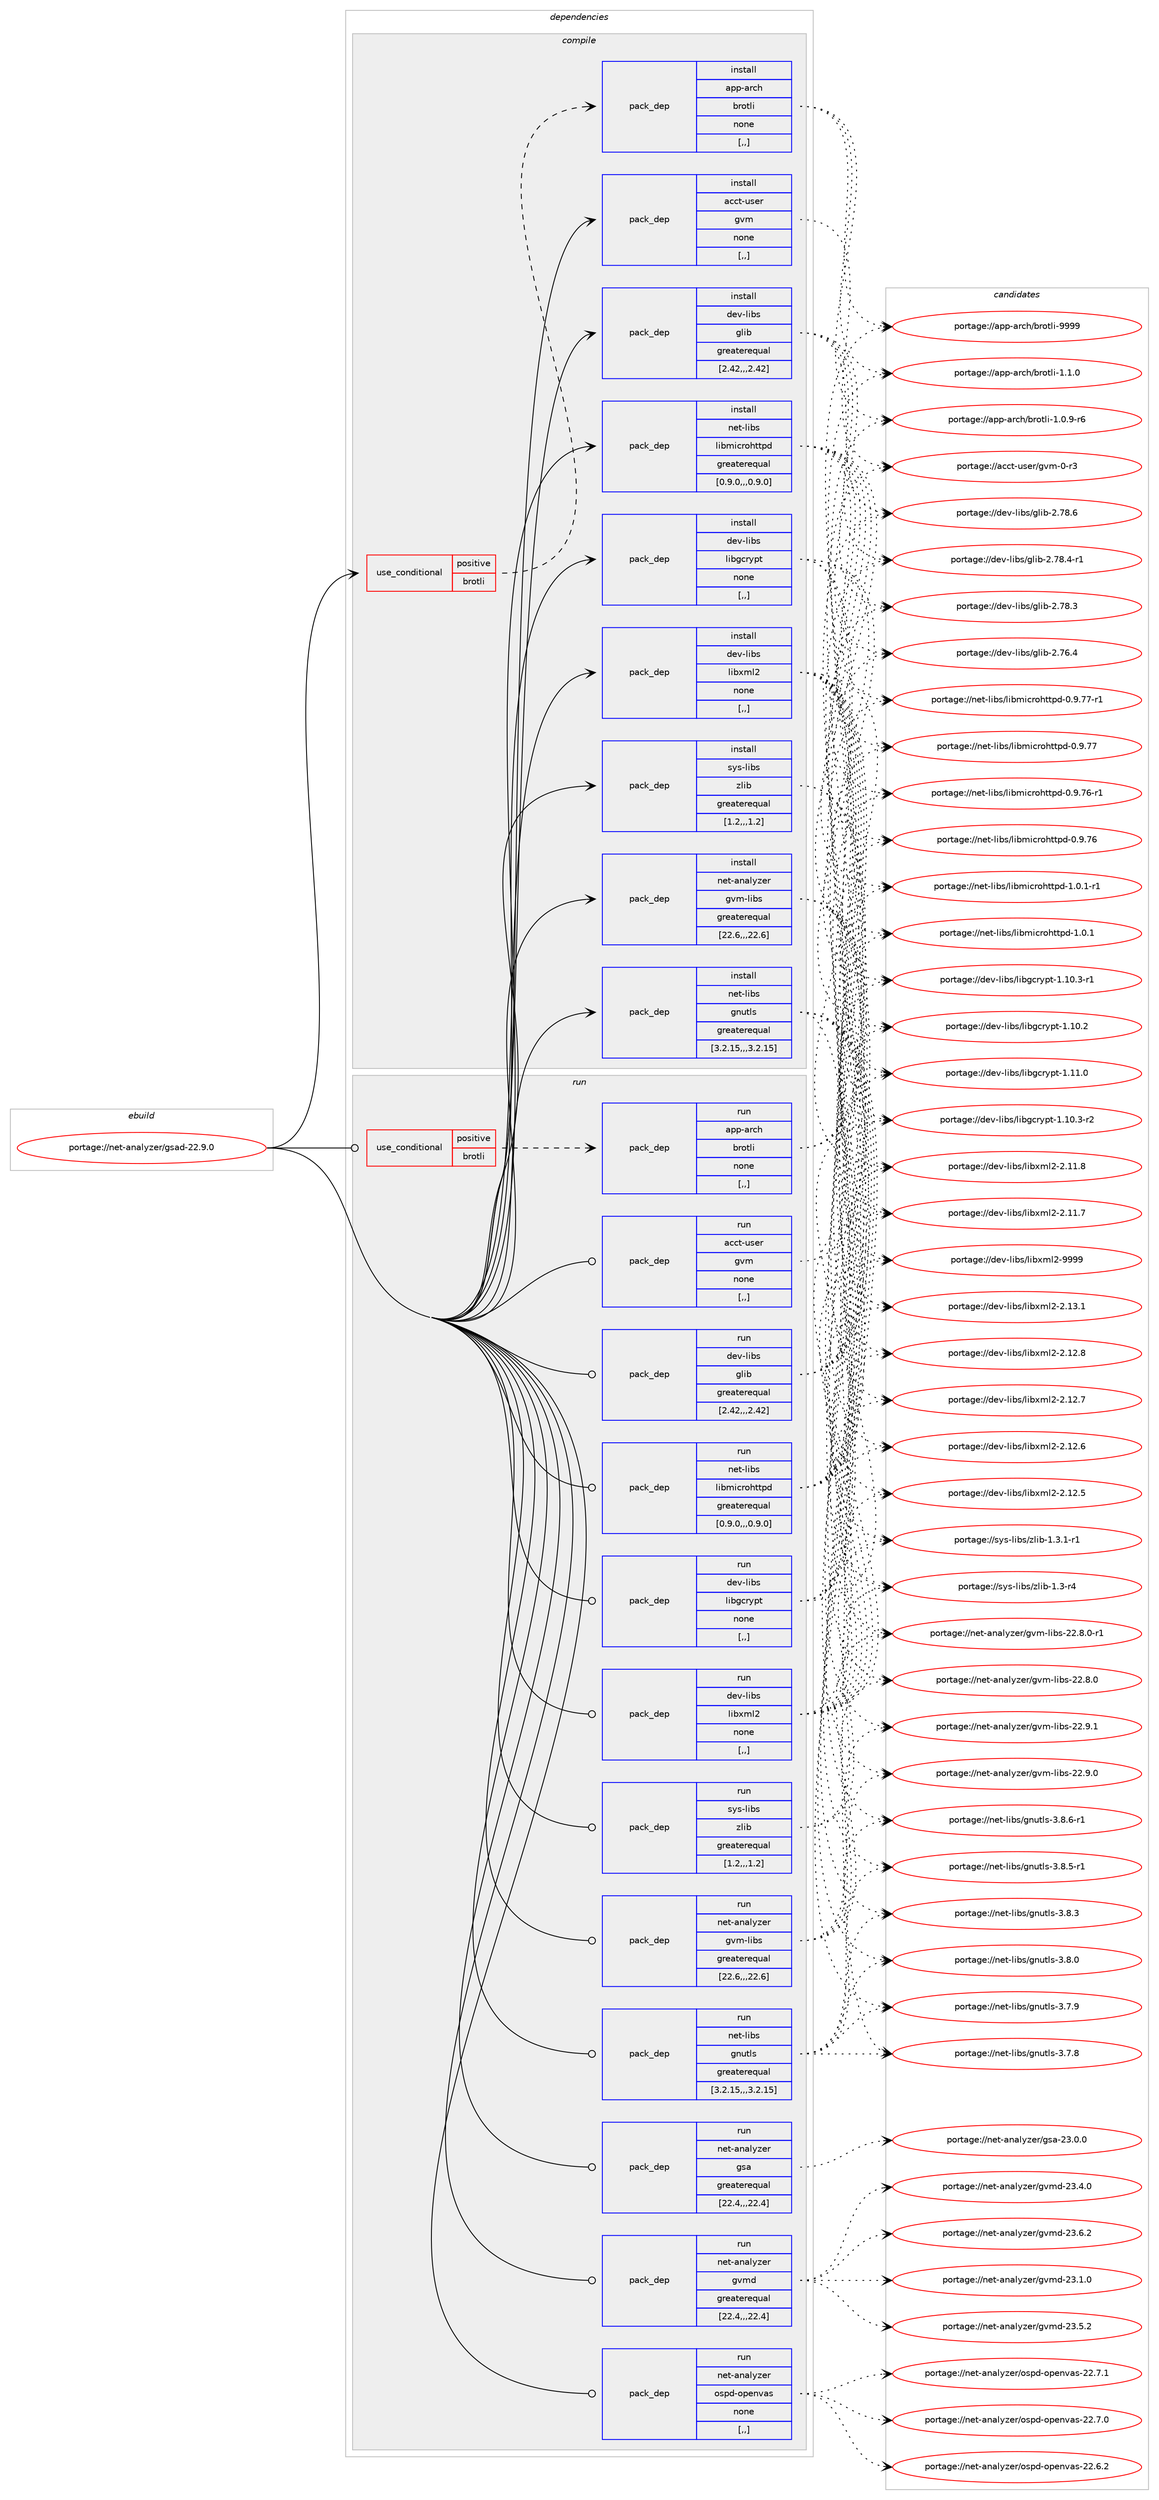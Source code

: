 digraph prolog {

# *************
# Graph options
# *************

newrank=true;
concentrate=true;
compound=true;
graph [rankdir=LR,fontname=Helvetica,fontsize=10,ranksep=1.5];#, ranksep=2.5, nodesep=0.2];
edge  [arrowhead=vee];
node  [fontname=Helvetica,fontsize=10];

# **********
# The ebuild
# **********

subgraph cluster_leftcol {
color=gray;
label=<<i>ebuild</i>>;
id [label="portage://net-analyzer/gsad-22.9.0", color=red, width=4, href="../net-analyzer/gsad-22.9.0.svg"];
}

# ****************
# The dependencies
# ****************

subgraph cluster_midcol {
color=gray;
label=<<i>dependencies</i>>;
subgraph cluster_compile {
fillcolor="#eeeeee";
style=filled;
label=<<i>compile</i>>;
subgraph cond86763 {
dependency337069 [label=<<TABLE BORDER="0" CELLBORDER="1" CELLSPACING="0" CELLPADDING="4"><TR><TD ROWSPAN="3" CELLPADDING="10">use_conditional</TD></TR><TR><TD>positive</TD></TR><TR><TD>brotli</TD></TR></TABLE>>, shape=none, color=red];
subgraph pack247755 {
dependency337070 [label=<<TABLE BORDER="0" CELLBORDER="1" CELLSPACING="0" CELLPADDING="4" WIDTH="220"><TR><TD ROWSPAN="6" CELLPADDING="30">pack_dep</TD></TR><TR><TD WIDTH="110">install</TD></TR><TR><TD>app-arch</TD></TR><TR><TD>brotli</TD></TR><TR><TD>none</TD></TR><TR><TD>[,,]</TD></TR></TABLE>>, shape=none, color=blue];
}
dependency337069:e -> dependency337070:w [weight=20,style="dashed",arrowhead="vee"];
}
id:e -> dependency337069:w [weight=20,style="solid",arrowhead="vee"];
subgraph pack247756 {
dependency337071 [label=<<TABLE BORDER="0" CELLBORDER="1" CELLSPACING="0" CELLPADDING="4" WIDTH="220"><TR><TD ROWSPAN="6" CELLPADDING="30">pack_dep</TD></TR><TR><TD WIDTH="110">install</TD></TR><TR><TD>acct-user</TD></TR><TR><TD>gvm</TD></TR><TR><TD>none</TD></TR><TR><TD>[,,]</TD></TR></TABLE>>, shape=none, color=blue];
}
id:e -> dependency337071:w [weight=20,style="solid",arrowhead="vee"];
subgraph pack247757 {
dependency337072 [label=<<TABLE BORDER="0" CELLBORDER="1" CELLSPACING="0" CELLPADDING="4" WIDTH="220"><TR><TD ROWSPAN="6" CELLPADDING="30">pack_dep</TD></TR><TR><TD WIDTH="110">install</TD></TR><TR><TD>dev-libs</TD></TR><TR><TD>glib</TD></TR><TR><TD>greaterequal</TD></TR><TR><TD>[2.42,,,2.42]</TD></TR></TABLE>>, shape=none, color=blue];
}
id:e -> dependency337072:w [weight=20,style="solid",arrowhead="vee"];
subgraph pack247758 {
dependency337073 [label=<<TABLE BORDER="0" CELLBORDER="1" CELLSPACING="0" CELLPADDING="4" WIDTH="220"><TR><TD ROWSPAN="6" CELLPADDING="30">pack_dep</TD></TR><TR><TD WIDTH="110">install</TD></TR><TR><TD>dev-libs</TD></TR><TR><TD>libgcrypt</TD></TR><TR><TD>none</TD></TR><TR><TD>[,,]</TD></TR></TABLE>>, shape=none, color=blue];
}
id:e -> dependency337073:w [weight=20,style="solid",arrowhead="vee"];
subgraph pack247759 {
dependency337074 [label=<<TABLE BORDER="0" CELLBORDER="1" CELLSPACING="0" CELLPADDING="4" WIDTH="220"><TR><TD ROWSPAN="6" CELLPADDING="30">pack_dep</TD></TR><TR><TD WIDTH="110">install</TD></TR><TR><TD>dev-libs</TD></TR><TR><TD>libxml2</TD></TR><TR><TD>none</TD></TR><TR><TD>[,,]</TD></TR></TABLE>>, shape=none, color=blue];
}
id:e -> dependency337074:w [weight=20,style="solid",arrowhead="vee"];
subgraph pack247760 {
dependency337075 [label=<<TABLE BORDER="0" CELLBORDER="1" CELLSPACING="0" CELLPADDING="4" WIDTH="220"><TR><TD ROWSPAN="6" CELLPADDING="30">pack_dep</TD></TR><TR><TD WIDTH="110">install</TD></TR><TR><TD>net-analyzer</TD></TR><TR><TD>gvm-libs</TD></TR><TR><TD>greaterequal</TD></TR><TR><TD>[22.6,,,22.6]</TD></TR></TABLE>>, shape=none, color=blue];
}
id:e -> dependency337075:w [weight=20,style="solid",arrowhead="vee"];
subgraph pack247761 {
dependency337076 [label=<<TABLE BORDER="0" CELLBORDER="1" CELLSPACING="0" CELLPADDING="4" WIDTH="220"><TR><TD ROWSPAN="6" CELLPADDING="30">pack_dep</TD></TR><TR><TD WIDTH="110">install</TD></TR><TR><TD>net-libs</TD></TR><TR><TD>gnutls</TD></TR><TR><TD>greaterequal</TD></TR><TR><TD>[3.2.15,,,3.2.15]</TD></TR></TABLE>>, shape=none, color=blue];
}
id:e -> dependency337076:w [weight=20,style="solid",arrowhead="vee"];
subgraph pack247762 {
dependency337077 [label=<<TABLE BORDER="0" CELLBORDER="1" CELLSPACING="0" CELLPADDING="4" WIDTH="220"><TR><TD ROWSPAN="6" CELLPADDING="30">pack_dep</TD></TR><TR><TD WIDTH="110">install</TD></TR><TR><TD>net-libs</TD></TR><TR><TD>libmicrohttpd</TD></TR><TR><TD>greaterequal</TD></TR><TR><TD>[0.9.0,,,0.9.0]</TD></TR></TABLE>>, shape=none, color=blue];
}
id:e -> dependency337077:w [weight=20,style="solid",arrowhead="vee"];
subgraph pack247763 {
dependency337078 [label=<<TABLE BORDER="0" CELLBORDER="1" CELLSPACING="0" CELLPADDING="4" WIDTH="220"><TR><TD ROWSPAN="6" CELLPADDING="30">pack_dep</TD></TR><TR><TD WIDTH="110">install</TD></TR><TR><TD>sys-libs</TD></TR><TR><TD>zlib</TD></TR><TR><TD>greaterequal</TD></TR><TR><TD>[1.2,,,1.2]</TD></TR></TABLE>>, shape=none, color=blue];
}
id:e -> dependency337078:w [weight=20,style="solid",arrowhead="vee"];
}
subgraph cluster_compileandrun {
fillcolor="#eeeeee";
style=filled;
label=<<i>compile and run</i>>;
}
subgraph cluster_run {
fillcolor="#eeeeee";
style=filled;
label=<<i>run</i>>;
subgraph cond86764 {
dependency337079 [label=<<TABLE BORDER="0" CELLBORDER="1" CELLSPACING="0" CELLPADDING="4"><TR><TD ROWSPAN="3" CELLPADDING="10">use_conditional</TD></TR><TR><TD>positive</TD></TR><TR><TD>brotli</TD></TR></TABLE>>, shape=none, color=red];
subgraph pack247764 {
dependency337080 [label=<<TABLE BORDER="0" CELLBORDER="1" CELLSPACING="0" CELLPADDING="4" WIDTH="220"><TR><TD ROWSPAN="6" CELLPADDING="30">pack_dep</TD></TR><TR><TD WIDTH="110">run</TD></TR><TR><TD>app-arch</TD></TR><TR><TD>brotli</TD></TR><TR><TD>none</TD></TR><TR><TD>[,,]</TD></TR></TABLE>>, shape=none, color=blue];
}
dependency337079:e -> dependency337080:w [weight=20,style="dashed",arrowhead="vee"];
}
id:e -> dependency337079:w [weight=20,style="solid",arrowhead="odot"];
subgraph pack247765 {
dependency337081 [label=<<TABLE BORDER="0" CELLBORDER="1" CELLSPACING="0" CELLPADDING="4" WIDTH="220"><TR><TD ROWSPAN="6" CELLPADDING="30">pack_dep</TD></TR><TR><TD WIDTH="110">run</TD></TR><TR><TD>acct-user</TD></TR><TR><TD>gvm</TD></TR><TR><TD>none</TD></TR><TR><TD>[,,]</TD></TR></TABLE>>, shape=none, color=blue];
}
id:e -> dependency337081:w [weight=20,style="solid",arrowhead="odot"];
subgraph pack247766 {
dependency337082 [label=<<TABLE BORDER="0" CELLBORDER="1" CELLSPACING="0" CELLPADDING="4" WIDTH="220"><TR><TD ROWSPAN="6" CELLPADDING="30">pack_dep</TD></TR><TR><TD WIDTH="110">run</TD></TR><TR><TD>dev-libs</TD></TR><TR><TD>glib</TD></TR><TR><TD>greaterequal</TD></TR><TR><TD>[2.42,,,2.42]</TD></TR></TABLE>>, shape=none, color=blue];
}
id:e -> dependency337082:w [weight=20,style="solid",arrowhead="odot"];
subgraph pack247767 {
dependency337083 [label=<<TABLE BORDER="0" CELLBORDER="1" CELLSPACING="0" CELLPADDING="4" WIDTH="220"><TR><TD ROWSPAN="6" CELLPADDING="30">pack_dep</TD></TR><TR><TD WIDTH="110">run</TD></TR><TR><TD>dev-libs</TD></TR><TR><TD>libgcrypt</TD></TR><TR><TD>none</TD></TR><TR><TD>[,,]</TD></TR></TABLE>>, shape=none, color=blue];
}
id:e -> dependency337083:w [weight=20,style="solid",arrowhead="odot"];
subgraph pack247768 {
dependency337084 [label=<<TABLE BORDER="0" CELLBORDER="1" CELLSPACING="0" CELLPADDING="4" WIDTH="220"><TR><TD ROWSPAN="6" CELLPADDING="30">pack_dep</TD></TR><TR><TD WIDTH="110">run</TD></TR><TR><TD>dev-libs</TD></TR><TR><TD>libxml2</TD></TR><TR><TD>none</TD></TR><TR><TD>[,,]</TD></TR></TABLE>>, shape=none, color=blue];
}
id:e -> dependency337084:w [weight=20,style="solid",arrowhead="odot"];
subgraph pack247769 {
dependency337085 [label=<<TABLE BORDER="0" CELLBORDER="1" CELLSPACING="0" CELLPADDING="4" WIDTH="220"><TR><TD ROWSPAN="6" CELLPADDING="30">pack_dep</TD></TR><TR><TD WIDTH="110">run</TD></TR><TR><TD>net-analyzer</TD></TR><TR><TD>gsa</TD></TR><TR><TD>greaterequal</TD></TR><TR><TD>[22.4,,,22.4]</TD></TR></TABLE>>, shape=none, color=blue];
}
id:e -> dependency337085:w [weight=20,style="solid",arrowhead="odot"];
subgraph pack247770 {
dependency337086 [label=<<TABLE BORDER="0" CELLBORDER="1" CELLSPACING="0" CELLPADDING="4" WIDTH="220"><TR><TD ROWSPAN="6" CELLPADDING="30">pack_dep</TD></TR><TR><TD WIDTH="110">run</TD></TR><TR><TD>net-analyzer</TD></TR><TR><TD>gvm-libs</TD></TR><TR><TD>greaterequal</TD></TR><TR><TD>[22.6,,,22.6]</TD></TR></TABLE>>, shape=none, color=blue];
}
id:e -> dependency337086:w [weight=20,style="solid",arrowhead="odot"];
subgraph pack247771 {
dependency337087 [label=<<TABLE BORDER="0" CELLBORDER="1" CELLSPACING="0" CELLPADDING="4" WIDTH="220"><TR><TD ROWSPAN="6" CELLPADDING="30">pack_dep</TD></TR><TR><TD WIDTH="110">run</TD></TR><TR><TD>net-analyzer</TD></TR><TR><TD>gvmd</TD></TR><TR><TD>greaterequal</TD></TR><TR><TD>[22.4,,,22.4]</TD></TR></TABLE>>, shape=none, color=blue];
}
id:e -> dependency337087:w [weight=20,style="solid",arrowhead="odot"];
subgraph pack247772 {
dependency337088 [label=<<TABLE BORDER="0" CELLBORDER="1" CELLSPACING="0" CELLPADDING="4" WIDTH="220"><TR><TD ROWSPAN="6" CELLPADDING="30">pack_dep</TD></TR><TR><TD WIDTH="110">run</TD></TR><TR><TD>net-analyzer</TD></TR><TR><TD>ospd-openvas</TD></TR><TR><TD>none</TD></TR><TR><TD>[,,]</TD></TR></TABLE>>, shape=none, color=blue];
}
id:e -> dependency337088:w [weight=20,style="solid",arrowhead="odot"];
subgraph pack247773 {
dependency337089 [label=<<TABLE BORDER="0" CELLBORDER="1" CELLSPACING="0" CELLPADDING="4" WIDTH="220"><TR><TD ROWSPAN="6" CELLPADDING="30">pack_dep</TD></TR><TR><TD WIDTH="110">run</TD></TR><TR><TD>net-libs</TD></TR><TR><TD>gnutls</TD></TR><TR><TD>greaterequal</TD></TR><TR><TD>[3.2.15,,,3.2.15]</TD></TR></TABLE>>, shape=none, color=blue];
}
id:e -> dependency337089:w [weight=20,style="solid",arrowhead="odot"];
subgraph pack247774 {
dependency337090 [label=<<TABLE BORDER="0" CELLBORDER="1" CELLSPACING="0" CELLPADDING="4" WIDTH="220"><TR><TD ROWSPAN="6" CELLPADDING="30">pack_dep</TD></TR><TR><TD WIDTH="110">run</TD></TR><TR><TD>net-libs</TD></TR><TR><TD>libmicrohttpd</TD></TR><TR><TD>greaterequal</TD></TR><TR><TD>[0.9.0,,,0.9.0]</TD></TR></TABLE>>, shape=none, color=blue];
}
id:e -> dependency337090:w [weight=20,style="solid",arrowhead="odot"];
subgraph pack247775 {
dependency337091 [label=<<TABLE BORDER="0" CELLBORDER="1" CELLSPACING="0" CELLPADDING="4" WIDTH="220"><TR><TD ROWSPAN="6" CELLPADDING="30">pack_dep</TD></TR><TR><TD WIDTH="110">run</TD></TR><TR><TD>sys-libs</TD></TR><TR><TD>zlib</TD></TR><TR><TD>greaterequal</TD></TR><TR><TD>[1.2,,,1.2]</TD></TR></TABLE>>, shape=none, color=blue];
}
id:e -> dependency337091:w [weight=20,style="solid",arrowhead="odot"];
}
}

# **************
# The candidates
# **************

subgraph cluster_choices {
rank=same;
color=gray;
label=<<i>candidates</i>>;

subgraph choice247755 {
color=black;
nodesep=1;
choice9711211245971149910447981141111161081054557575757 [label="portage://app-arch/brotli-9999", color=red, width=4,href="../app-arch/brotli-9999.svg"];
choice971121124597114991044798114111116108105454946494648 [label="portage://app-arch/brotli-1.1.0", color=red, width=4,href="../app-arch/brotli-1.1.0.svg"];
choice9711211245971149910447981141111161081054549464846574511454 [label="portage://app-arch/brotli-1.0.9-r6", color=red, width=4,href="../app-arch/brotli-1.0.9-r6.svg"];
dependency337070:e -> choice9711211245971149910447981141111161081054557575757:w [style=dotted,weight="100"];
dependency337070:e -> choice971121124597114991044798114111116108105454946494648:w [style=dotted,weight="100"];
dependency337070:e -> choice9711211245971149910447981141111161081054549464846574511454:w [style=dotted,weight="100"];
}
subgraph choice247756 {
color=black;
nodesep=1;
choice979999116451171151011144710311810945484511451 [label="portage://acct-user/gvm-0-r3", color=red, width=4,href="../acct-user/gvm-0-r3.svg"];
dependency337071:e -> choice979999116451171151011144710311810945484511451:w [style=dotted,weight="100"];
}
subgraph choice247757 {
color=black;
nodesep=1;
choice1001011184510810598115471031081059845504655564654 [label="portage://dev-libs/glib-2.78.6", color=red, width=4,href="../dev-libs/glib-2.78.6.svg"];
choice10010111845108105981154710310810598455046555646524511449 [label="portage://dev-libs/glib-2.78.4-r1", color=red, width=4,href="../dev-libs/glib-2.78.4-r1.svg"];
choice1001011184510810598115471031081059845504655564651 [label="portage://dev-libs/glib-2.78.3", color=red, width=4,href="../dev-libs/glib-2.78.3.svg"];
choice1001011184510810598115471031081059845504655544652 [label="portage://dev-libs/glib-2.76.4", color=red, width=4,href="../dev-libs/glib-2.76.4.svg"];
dependency337072:e -> choice1001011184510810598115471031081059845504655564654:w [style=dotted,weight="100"];
dependency337072:e -> choice10010111845108105981154710310810598455046555646524511449:w [style=dotted,weight="100"];
dependency337072:e -> choice1001011184510810598115471031081059845504655564651:w [style=dotted,weight="100"];
dependency337072:e -> choice1001011184510810598115471031081059845504655544652:w [style=dotted,weight="100"];
}
subgraph choice247758 {
color=black;
nodesep=1;
choice100101118451081059811547108105981039911412111211645494649494648 [label="portage://dev-libs/libgcrypt-1.11.0", color=red, width=4,href="../dev-libs/libgcrypt-1.11.0.svg"];
choice1001011184510810598115471081059810399114121112116454946494846514511450 [label="portage://dev-libs/libgcrypt-1.10.3-r2", color=red, width=4,href="../dev-libs/libgcrypt-1.10.3-r2.svg"];
choice1001011184510810598115471081059810399114121112116454946494846514511449 [label="portage://dev-libs/libgcrypt-1.10.3-r1", color=red, width=4,href="../dev-libs/libgcrypt-1.10.3-r1.svg"];
choice100101118451081059811547108105981039911412111211645494649484650 [label="portage://dev-libs/libgcrypt-1.10.2", color=red, width=4,href="../dev-libs/libgcrypt-1.10.2.svg"];
dependency337073:e -> choice100101118451081059811547108105981039911412111211645494649494648:w [style=dotted,weight="100"];
dependency337073:e -> choice1001011184510810598115471081059810399114121112116454946494846514511450:w [style=dotted,weight="100"];
dependency337073:e -> choice1001011184510810598115471081059810399114121112116454946494846514511449:w [style=dotted,weight="100"];
dependency337073:e -> choice100101118451081059811547108105981039911412111211645494649484650:w [style=dotted,weight="100"];
}
subgraph choice247759 {
color=black;
nodesep=1;
choice10010111845108105981154710810598120109108504557575757 [label="portage://dev-libs/libxml2-9999", color=red, width=4,href="../dev-libs/libxml2-9999.svg"];
choice100101118451081059811547108105981201091085045504649514649 [label="portage://dev-libs/libxml2-2.13.1", color=red, width=4,href="../dev-libs/libxml2-2.13.1.svg"];
choice100101118451081059811547108105981201091085045504649504656 [label="portage://dev-libs/libxml2-2.12.8", color=red, width=4,href="../dev-libs/libxml2-2.12.8.svg"];
choice100101118451081059811547108105981201091085045504649504655 [label="portage://dev-libs/libxml2-2.12.7", color=red, width=4,href="../dev-libs/libxml2-2.12.7.svg"];
choice100101118451081059811547108105981201091085045504649504654 [label="portage://dev-libs/libxml2-2.12.6", color=red, width=4,href="../dev-libs/libxml2-2.12.6.svg"];
choice100101118451081059811547108105981201091085045504649504653 [label="portage://dev-libs/libxml2-2.12.5", color=red, width=4,href="../dev-libs/libxml2-2.12.5.svg"];
choice100101118451081059811547108105981201091085045504649494656 [label="portage://dev-libs/libxml2-2.11.8", color=red, width=4,href="../dev-libs/libxml2-2.11.8.svg"];
choice100101118451081059811547108105981201091085045504649494655 [label="portage://dev-libs/libxml2-2.11.7", color=red, width=4,href="../dev-libs/libxml2-2.11.7.svg"];
dependency337074:e -> choice10010111845108105981154710810598120109108504557575757:w [style=dotted,weight="100"];
dependency337074:e -> choice100101118451081059811547108105981201091085045504649514649:w [style=dotted,weight="100"];
dependency337074:e -> choice100101118451081059811547108105981201091085045504649504656:w [style=dotted,weight="100"];
dependency337074:e -> choice100101118451081059811547108105981201091085045504649504655:w [style=dotted,weight="100"];
dependency337074:e -> choice100101118451081059811547108105981201091085045504649504654:w [style=dotted,weight="100"];
dependency337074:e -> choice100101118451081059811547108105981201091085045504649504653:w [style=dotted,weight="100"];
dependency337074:e -> choice100101118451081059811547108105981201091085045504649494656:w [style=dotted,weight="100"];
dependency337074:e -> choice100101118451081059811547108105981201091085045504649494655:w [style=dotted,weight="100"];
}
subgraph choice247760 {
color=black;
nodesep=1;
choice11010111645971109710812112210111447103118109451081059811545505046574649 [label="portage://net-analyzer/gvm-libs-22.9.1", color=red, width=4,href="../net-analyzer/gvm-libs-22.9.1.svg"];
choice11010111645971109710812112210111447103118109451081059811545505046574648 [label="portage://net-analyzer/gvm-libs-22.9.0", color=red, width=4,href="../net-analyzer/gvm-libs-22.9.0.svg"];
choice110101116459711097108121122101114471031181094510810598115455050465646484511449 [label="portage://net-analyzer/gvm-libs-22.8.0-r1", color=red, width=4,href="../net-analyzer/gvm-libs-22.8.0-r1.svg"];
choice11010111645971109710812112210111447103118109451081059811545505046564648 [label="portage://net-analyzer/gvm-libs-22.8.0", color=red, width=4,href="../net-analyzer/gvm-libs-22.8.0.svg"];
dependency337075:e -> choice11010111645971109710812112210111447103118109451081059811545505046574649:w [style=dotted,weight="100"];
dependency337075:e -> choice11010111645971109710812112210111447103118109451081059811545505046574648:w [style=dotted,weight="100"];
dependency337075:e -> choice110101116459711097108121122101114471031181094510810598115455050465646484511449:w [style=dotted,weight="100"];
dependency337075:e -> choice11010111645971109710812112210111447103118109451081059811545505046564648:w [style=dotted,weight="100"];
}
subgraph choice247761 {
color=black;
nodesep=1;
choice1101011164510810598115471031101171161081154551465646544511449 [label="portage://net-libs/gnutls-3.8.6-r1", color=red, width=4,href="../net-libs/gnutls-3.8.6-r1.svg"];
choice1101011164510810598115471031101171161081154551465646534511449 [label="portage://net-libs/gnutls-3.8.5-r1", color=red, width=4,href="../net-libs/gnutls-3.8.5-r1.svg"];
choice110101116451081059811547103110117116108115455146564651 [label="portage://net-libs/gnutls-3.8.3", color=red, width=4,href="../net-libs/gnutls-3.8.3.svg"];
choice110101116451081059811547103110117116108115455146564648 [label="portage://net-libs/gnutls-3.8.0", color=red, width=4,href="../net-libs/gnutls-3.8.0.svg"];
choice110101116451081059811547103110117116108115455146554657 [label="portage://net-libs/gnutls-3.7.9", color=red, width=4,href="../net-libs/gnutls-3.7.9.svg"];
choice110101116451081059811547103110117116108115455146554656 [label="portage://net-libs/gnutls-3.7.8", color=red, width=4,href="../net-libs/gnutls-3.7.8.svg"];
dependency337076:e -> choice1101011164510810598115471031101171161081154551465646544511449:w [style=dotted,weight="100"];
dependency337076:e -> choice1101011164510810598115471031101171161081154551465646534511449:w [style=dotted,weight="100"];
dependency337076:e -> choice110101116451081059811547103110117116108115455146564651:w [style=dotted,weight="100"];
dependency337076:e -> choice110101116451081059811547103110117116108115455146564648:w [style=dotted,weight="100"];
dependency337076:e -> choice110101116451081059811547103110117116108115455146554657:w [style=dotted,weight="100"];
dependency337076:e -> choice110101116451081059811547103110117116108115455146554656:w [style=dotted,weight="100"];
}
subgraph choice247762 {
color=black;
nodesep=1;
choice11010111645108105981154710810598109105991141111041161161121004549464846494511449 [label="portage://net-libs/libmicrohttpd-1.0.1-r1", color=red, width=4,href="../net-libs/libmicrohttpd-1.0.1-r1.svg"];
choice1101011164510810598115471081059810910599114111104116116112100454946484649 [label="portage://net-libs/libmicrohttpd-1.0.1", color=red, width=4,href="../net-libs/libmicrohttpd-1.0.1.svg"];
choice1101011164510810598115471081059810910599114111104116116112100454846574655554511449 [label="portage://net-libs/libmicrohttpd-0.9.77-r1", color=red, width=4,href="../net-libs/libmicrohttpd-0.9.77-r1.svg"];
choice110101116451081059811547108105981091059911411110411611611210045484657465555 [label="portage://net-libs/libmicrohttpd-0.9.77", color=red, width=4,href="../net-libs/libmicrohttpd-0.9.77.svg"];
choice1101011164510810598115471081059810910599114111104116116112100454846574655544511449 [label="portage://net-libs/libmicrohttpd-0.9.76-r1", color=red, width=4,href="../net-libs/libmicrohttpd-0.9.76-r1.svg"];
choice110101116451081059811547108105981091059911411110411611611210045484657465554 [label="portage://net-libs/libmicrohttpd-0.9.76", color=red, width=4,href="../net-libs/libmicrohttpd-0.9.76.svg"];
dependency337077:e -> choice11010111645108105981154710810598109105991141111041161161121004549464846494511449:w [style=dotted,weight="100"];
dependency337077:e -> choice1101011164510810598115471081059810910599114111104116116112100454946484649:w [style=dotted,weight="100"];
dependency337077:e -> choice1101011164510810598115471081059810910599114111104116116112100454846574655554511449:w [style=dotted,weight="100"];
dependency337077:e -> choice110101116451081059811547108105981091059911411110411611611210045484657465555:w [style=dotted,weight="100"];
dependency337077:e -> choice1101011164510810598115471081059810910599114111104116116112100454846574655544511449:w [style=dotted,weight="100"];
dependency337077:e -> choice110101116451081059811547108105981091059911411110411611611210045484657465554:w [style=dotted,weight="100"];
}
subgraph choice247763 {
color=black;
nodesep=1;
choice115121115451081059811547122108105984549465146494511449 [label="portage://sys-libs/zlib-1.3.1-r1", color=red, width=4,href="../sys-libs/zlib-1.3.1-r1.svg"];
choice11512111545108105981154712210810598454946514511452 [label="portage://sys-libs/zlib-1.3-r4", color=red, width=4,href="../sys-libs/zlib-1.3-r4.svg"];
dependency337078:e -> choice115121115451081059811547122108105984549465146494511449:w [style=dotted,weight="100"];
dependency337078:e -> choice11512111545108105981154712210810598454946514511452:w [style=dotted,weight="100"];
}
subgraph choice247764 {
color=black;
nodesep=1;
choice9711211245971149910447981141111161081054557575757 [label="portage://app-arch/brotli-9999", color=red, width=4,href="../app-arch/brotli-9999.svg"];
choice971121124597114991044798114111116108105454946494648 [label="portage://app-arch/brotli-1.1.0", color=red, width=4,href="../app-arch/brotli-1.1.0.svg"];
choice9711211245971149910447981141111161081054549464846574511454 [label="portage://app-arch/brotli-1.0.9-r6", color=red, width=4,href="../app-arch/brotli-1.0.9-r6.svg"];
dependency337080:e -> choice9711211245971149910447981141111161081054557575757:w [style=dotted,weight="100"];
dependency337080:e -> choice971121124597114991044798114111116108105454946494648:w [style=dotted,weight="100"];
dependency337080:e -> choice9711211245971149910447981141111161081054549464846574511454:w [style=dotted,weight="100"];
}
subgraph choice247765 {
color=black;
nodesep=1;
choice979999116451171151011144710311810945484511451 [label="portage://acct-user/gvm-0-r3", color=red, width=4,href="../acct-user/gvm-0-r3.svg"];
dependency337081:e -> choice979999116451171151011144710311810945484511451:w [style=dotted,weight="100"];
}
subgraph choice247766 {
color=black;
nodesep=1;
choice1001011184510810598115471031081059845504655564654 [label="portage://dev-libs/glib-2.78.6", color=red, width=4,href="../dev-libs/glib-2.78.6.svg"];
choice10010111845108105981154710310810598455046555646524511449 [label="portage://dev-libs/glib-2.78.4-r1", color=red, width=4,href="../dev-libs/glib-2.78.4-r1.svg"];
choice1001011184510810598115471031081059845504655564651 [label="portage://dev-libs/glib-2.78.3", color=red, width=4,href="../dev-libs/glib-2.78.3.svg"];
choice1001011184510810598115471031081059845504655544652 [label="portage://dev-libs/glib-2.76.4", color=red, width=4,href="../dev-libs/glib-2.76.4.svg"];
dependency337082:e -> choice1001011184510810598115471031081059845504655564654:w [style=dotted,weight="100"];
dependency337082:e -> choice10010111845108105981154710310810598455046555646524511449:w [style=dotted,weight="100"];
dependency337082:e -> choice1001011184510810598115471031081059845504655564651:w [style=dotted,weight="100"];
dependency337082:e -> choice1001011184510810598115471031081059845504655544652:w [style=dotted,weight="100"];
}
subgraph choice247767 {
color=black;
nodesep=1;
choice100101118451081059811547108105981039911412111211645494649494648 [label="portage://dev-libs/libgcrypt-1.11.0", color=red, width=4,href="../dev-libs/libgcrypt-1.11.0.svg"];
choice1001011184510810598115471081059810399114121112116454946494846514511450 [label="portage://dev-libs/libgcrypt-1.10.3-r2", color=red, width=4,href="../dev-libs/libgcrypt-1.10.3-r2.svg"];
choice1001011184510810598115471081059810399114121112116454946494846514511449 [label="portage://dev-libs/libgcrypt-1.10.3-r1", color=red, width=4,href="../dev-libs/libgcrypt-1.10.3-r1.svg"];
choice100101118451081059811547108105981039911412111211645494649484650 [label="portage://dev-libs/libgcrypt-1.10.2", color=red, width=4,href="../dev-libs/libgcrypt-1.10.2.svg"];
dependency337083:e -> choice100101118451081059811547108105981039911412111211645494649494648:w [style=dotted,weight="100"];
dependency337083:e -> choice1001011184510810598115471081059810399114121112116454946494846514511450:w [style=dotted,weight="100"];
dependency337083:e -> choice1001011184510810598115471081059810399114121112116454946494846514511449:w [style=dotted,weight="100"];
dependency337083:e -> choice100101118451081059811547108105981039911412111211645494649484650:w [style=dotted,weight="100"];
}
subgraph choice247768 {
color=black;
nodesep=1;
choice10010111845108105981154710810598120109108504557575757 [label="portage://dev-libs/libxml2-9999", color=red, width=4,href="../dev-libs/libxml2-9999.svg"];
choice100101118451081059811547108105981201091085045504649514649 [label="portage://dev-libs/libxml2-2.13.1", color=red, width=4,href="../dev-libs/libxml2-2.13.1.svg"];
choice100101118451081059811547108105981201091085045504649504656 [label="portage://dev-libs/libxml2-2.12.8", color=red, width=4,href="../dev-libs/libxml2-2.12.8.svg"];
choice100101118451081059811547108105981201091085045504649504655 [label="portage://dev-libs/libxml2-2.12.7", color=red, width=4,href="../dev-libs/libxml2-2.12.7.svg"];
choice100101118451081059811547108105981201091085045504649504654 [label="portage://dev-libs/libxml2-2.12.6", color=red, width=4,href="../dev-libs/libxml2-2.12.6.svg"];
choice100101118451081059811547108105981201091085045504649504653 [label="portage://dev-libs/libxml2-2.12.5", color=red, width=4,href="../dev-libs/libxml2-2.12.5.svg"];
choice100101118451081059811547108105981201091085045504649494656 [label="portage://dev-libs/libxml2-2.11.8", color=red, width=4,href="../dev-libs/libxml2-2.11.8.svg"];
choice100101118451081059811547108105981201091085045504649494655 [label="portage://dev-libs/libxml2-2.11.7", color=red, width=4,href="../dev-libs/libxml2-2.11.7.svg"];
dependency337084:e -> choice10010111845108105981154710810598120109108504557575757:w [style=dotted,weight="100"];
dependency337084:e -> choice100101118451081059811547108105981201091085045504649514649:w [style=dotted,weight="100"];
dependency337084:e -> choice100101118451081059811547108105981201091085045504649504656:w [style=dotted,weight="100"];
dependency337084:e -> choice100101118451081059811547108105981201091085045504649504655:w [style=dotted,weight="100"];
dependency337084:e -> choice100101118451081059811547108105981201091085045504649504654:w [style=dotted,weight="100"];
dependency337084:e -> choice100101118451081059811547108105981201091085045504649504653:w [style=dotted,weight="100"];
dependency337084:e -> choice100101118451081059811547108105981201091085045504649494656:w [style=dotted,weight="100"];
dependency337084:e -> choice100101118451081059811547108105981201091085045504649494655:w [style=dotted,weight="100"];
}
subgraph choice247769 {
color=black;
nodesep=1;
choice110101116459711097108121122101114471031159745505146484648 [label="portage://net-analyzer/gsa-23.0.0", color=red, width=4,href="../net-analyzer/gsa-23.0.0.svg"];
dependency337085:e -> choice110101116459711097108121122101114471031159745505146484648:w [style=dotted,weight="100"];
}
subgraph choice247770 {
color=black;
nodesep=1;
choice11010111645971109710812112210111447103118109451081059811545505046574649 [label="portage://net-analyzer/gvm-libs-22.9.1", color=red, width=4,href="../net-analyzer/gvm-libs-22.9.1.svg"];
choice11010111645971109710812112210111447103118109451081059811545505046574648 [label="portage://net-analyzer/gvm-libs-22.9.0", color=red, width=4,href="../net-analyzer/gvm-libs-22.9.0.svg"];
choice110101116459711097108121122101114471031181094510810598115455050465646484511449 [label="portage://net-analyzer/gvm-libs-22.8.0-r1", color=red, width=4,href="../net-analyzer/gvm-libs-22.8.0-r1.svg"];
choice11010111645971109710812112210111447103118109451081059811545505046564648 [label="portage://net-analyzer/gvm-libs-22.8.0", color=red, width=4,href="../net-analyzer/gvm-libs-22.8.0.svg"];
dependency337086:e -> choice11010111645971109710812112210111447103118109451081059811545505046574649:w [style=dotted,weight="100"];
dependency337086:e -> choice11010111645971109710812112210111447103118109451081059811545505046574648:w [style=dotted,weight="100"];
dependency337086:e -> choice110101116459711097108121122101114471031181094510810598115455050465646484511449:w [style=dotted,weight="100"];
dependency337086:e -> choice11010111645971109710812112210111447103118109451081059811545505046564648:w [style=dotted,weight="100"];
}
subgraph choice247771 {
color=black;
nodesep=1;
choice1101011164597110971081211221011144710311810910045505146544650 [label="portage://net-analyzer/gvmd-23.6.2", color=red, width=4,href="../net-analyzer/gvmd-23.6.2.svg"];
choice1101011164597110971081211221011144710311810910045505146534650 [label="portage://net-analyzer/gvmd-23.5.2", color=red, width=4,href="../net-analyzer/gvmd-23.5.2.svg"];
choice1101011164597110971081211221011144710311810910045505146524648 [label="portage://net-analyzer/gvmd-23.4.0", color=red, width=4,href="../net-analyzer/gvmd-23.4.0.svg"];
choice1101011164597110971081211221011144710311810910045505146494648 [label="portage://net-analyzer/gvmd-23.1.0", color=red, width=4,href="../net-analyzer/gvmd-23.1.0.svg"];
dependency337087:e -> choice1101011164597110971081211221011144710311810910045505146544650:w [style=dotted,weight="100"];
dependency337087:e -> choice1101011164597110971081211221011144710311810910045505146534650:w [style=dotted,weight="100"];
dependency337087:e -> choice1101011164597110971081211221011144710311810910045505146524648:w [style=dotted,weight="100"];
dependency337087:e -> choice1101011164597110971081211221011144710311810910045505146494648:w [style=dotted,weight="100"];
}
subgraph choice247772 {
color=black;
nodesep=1;
choice11010111645971109710812112210111447111115112100451111121011101189711545505046554649 [label="portage://net-analyzer/ospd-openvas-22.7.1", color=red, width=4,href="../net-analyzer/ospd-openvas-22.7.1.svg"];
choice11010111645971109710812112210111447111115112100451111121011101189711545505046554648 [label="portage://net-analyzer/ospd-openvas-22.7.0", color=red, width=4,href="../net-analyzer/ospd-openvas-22.7.0.svg"];
choice11010111645971109710812112210111447111115112100451111121011101189711545505046544650 [label="portage://net-analyzer/ospd-openvas-22.6.2", color=red, width=4,href="../net-analyzer/ospd-openvas-22.6.2.svg"];
dependency337088:e -> choice11010111645971109710812112210111447111115112100451111121011101189711545505046554649:w [style=dotted,weight="100"];
dependency337088:e -> choice11010111645971109710812112210111447111115112100451111121011101189711545505046554648:w [style=dotted,weight="100"];
dependency337088:e -> choice11010111645971109710812112210111447111115112100451111121011101189711545505046544650:w [style=dotted,weight="100"];
}
subgraph choice247773 {
color=black;
nodesep=1;
choice1101011164510810598115471031101171161081154551465646544511449 [label="portage://net-libs/gnutls-3.8.6-r1", color=red, width=4,href="../net-libs/gnutls-3.8.6-r1.svg"];
choice1101011164510810598115471031101171161081154551465646534511449 [label="portage://net-libs/gnutls-3.8.5-r1", color=red, width=4,href="../net-libs/gnutls-3.8.5-r1.svg"];
choice110101116451081059811547103110117116108115455146564651 [label="portage://net-libs/gnutls-3.8.3", color=red, width=4,href="../net-libs/gnutls-3.8.3.svg"];
choice110101116451081059811547103110117116108115455146564648 [label="portage://net-libs/gnutls-3.8.0", color=red, width=4,href="../net-libs/gnutls-3.8.0.svg"];
choice110101116451081059811547103110117116108115455146554657 [label="portage://net-libs/gnutls-3.7.9", color=red, width=4,href="../net-libs/gnutls-3.7.9.svg"];
choice110101116451081059811547103110117116108115455146554656 [label="portage://net-libs/gnutls-3.7.8", color=red, width=4,href="../net-libs/gnutls-3.7.8.svg"];
dependency337089:e -> choice1101011164510810598115471031101171161081154551465646544511449:w [style=dotted,weight="100"];
dependency337089:e -> choice1101011164510810598115471031101171161081154551465646534511449:w [style=dotted,weight="100"];
dependency337089:e -> choice110101116451081059811547103110117116108115455146564651:w [style=dotted,weight="100"];
dependency337089:e -> choice110101116451081059811547103110117116108115455146564648:w [style=dotted,weight="100"];
dependency337089:e -> choice110101116451081059811547103110117116108115455146554657:w [style=dotted,weight="100"];
dependency337089:e -> choice110101116451081059811547103110117116108115455146554656:w [style=dotted,weight="100"];
}
subgraph choice247774 {
color=black;
nodesep=1;
choice11010111645108105981154710810598109105991141111041161161121004549464846494511449 [label="portage://net-libs/libmicrohttpd-1.0.1-r1", color=red, width=4,href="../net-libs/libmicrohttpd-1.0.1-r1.svg"];
choice1101011164510810598115471081059810910599114111104116116112100454946484649 [label="portage://net-libs/libmicrohttpd-1.0.1", color=red, width=4,href="../net-libs/libmicrohttpd-1.0.1.svg"];
choice1101011164510810598115471081059810910599114111104116116112100454846574655554511449 [label="portage://net-libs/libmicrohttpd-0.9.77-r1", color=red, width=4,href="../net-libs/libmicrohttpd-0.9.77-r1.svg"];
choice110101116451081059811547108105981091059911411110411611611210045484657465555 [label="portage://net-libs/libmicrohttpd-0.9.77", color=red, width=4,href="../net-libs/libmicrohttpd-0.9.77.svg"];
choice1101011164510810598115471081059810910599114111104116116112100454846574655544511449 [label="portage://net-libs/libmicrohttpd-0.9.76-r1", color=red, width=4,href="../net-libs/libmicrohttpd-0.9.76-r1.svg"];
choice110101116451081059811547108105981091059911411110411611611210045484657465554 [label="portage://net-libs/libmicrohttpd-0.9.76", color=red, width=4,href="../net-libs/libmicrohttpd-0.9.76.svg"];
dependency337090:e -> choice11010111645108105981154710810598109105991141111041161161121004549464846494511449:w [style=dotted,weight="100"];
dependency337090:e -> choice1101011164510810598115471081059810910599114111104116116112100454946484649:w [style=dotted,weight="100"];
dependency337090:e -> choice1101011164510810598115471081059810910599114111104116116112100454846574655554511449:w [style=dotted,weight="100"];
dependency337090:e -> choice110101116451081059811547108105981091059911411110411611611210045484657465555:w [style=dotted,weight="100"];
dependency337090:e -> choice1101011164510810598115471081059810910599114111104116116112100454846574655544511449:w [style=dotted,weight="100"];
dependency337090:e -> choice110101116451081059811547108105981091059911411110411611611210045484657465554:w [style=dotted,weight="100"];
}
subgraph choice247775 {
color=black;
nodesep=1;
choice115121115451081059811547122108105984549465146494511449 [label="portage://sys-libs/zlib-1.3.1-r1", color=red, width=4,href="../sys-libs/zlib-1.3.1-r1.svg"];
choice11512111545108105981154712210810598454946514511452 [label="portage://sys-libs/zlib-1.3-r4", color=red, width=4,href="../sys-libs/zlib-1.3-r4.svg"];
dependency337091:e -> choice115121115451081059811547122108105984549465146494511449:w [style=dotted,weight="100"];
dependency337091:e -> choice11512111545108105981154712210810598454946514511452:w [style=dotted,weight="100"];
}
}

}

